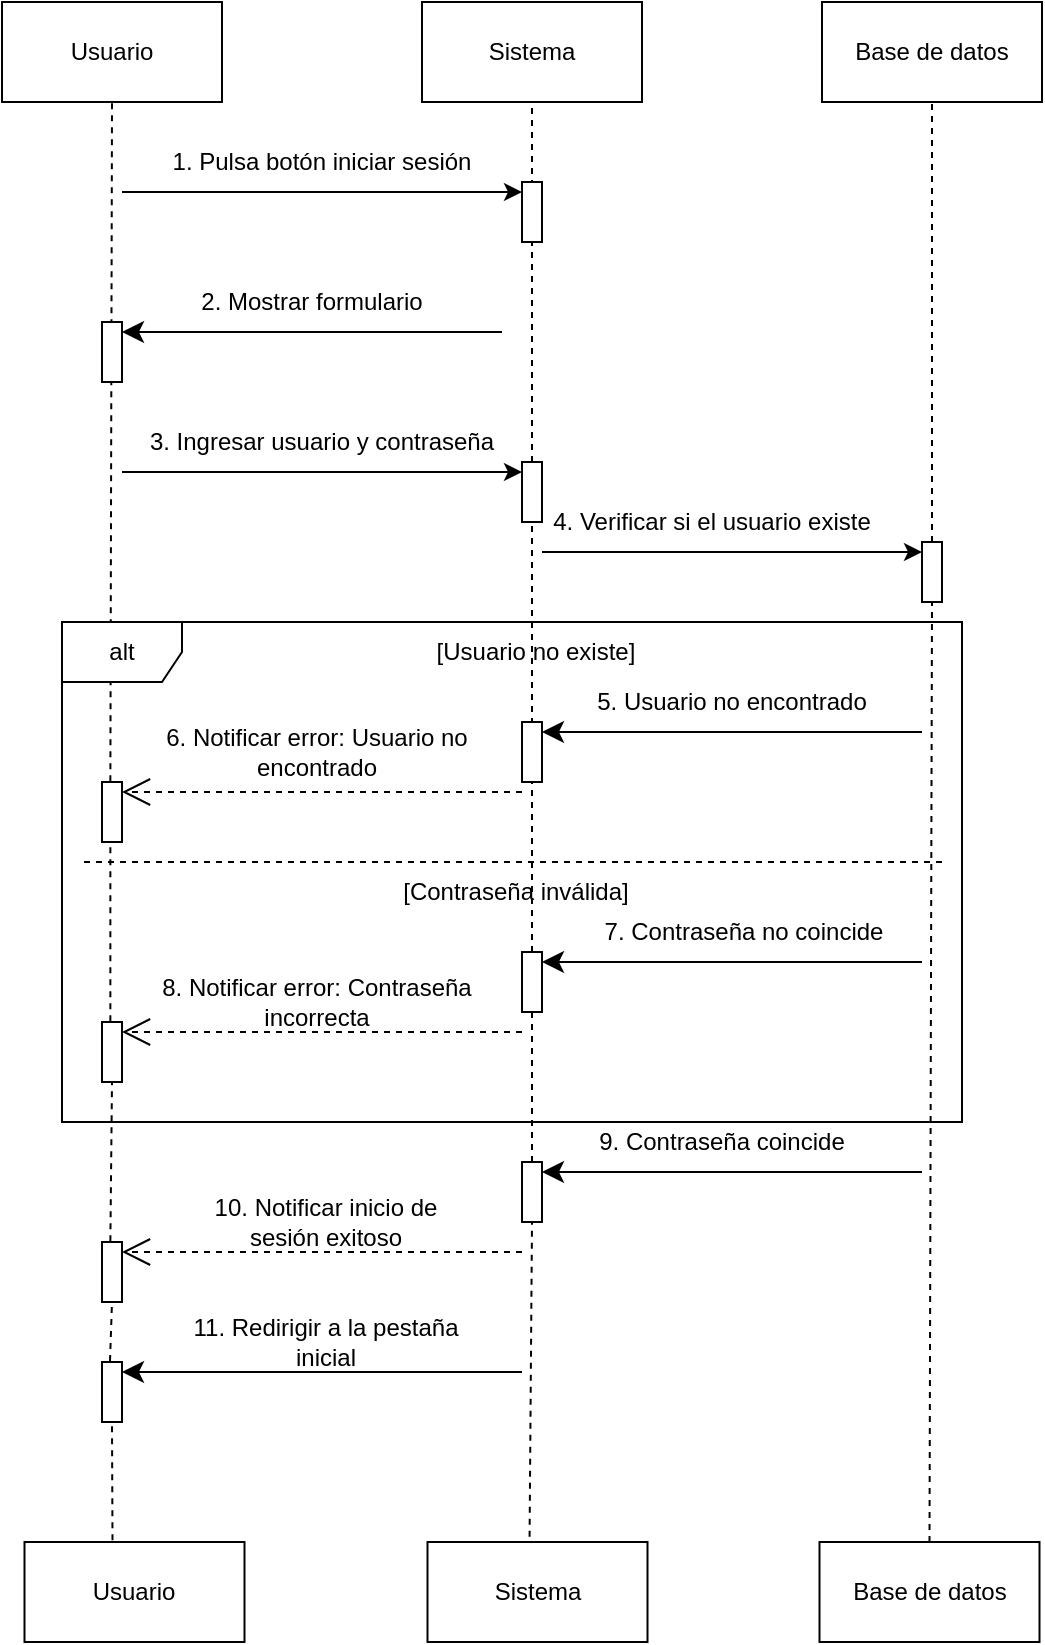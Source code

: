<mxfile version="27.1.6">
  <diagram name="Página-1" id="oW4ajjn4QuNC79jQKBPe">
    <mxGraphModel grid="1" page="1" gridSize="10" guides="1" tooltips="1" connect="1" arrows="1" fold="1" pageScale="1" pageWidth="827" pageHeight="1169" math="0" shadow="0">
      <root>
        <mxCell id="0" />
        <mxCell id="1" parent="0" />
        <mxCell id="goXPzvD7-FIkdGQye1Sf-1" value="Usuario" style="html=1;whiteSpace=wrap;" vertex="1" parent="1">
          <mxGeometry x="200" y="150" width="110" height="50" as="geometry" />
        </mxCell>
        <mxCell id="goXPzvD7-FIkdGQye1Sf-2" value="Sistema&lt;span style=&quot;color: rgba(0, 0, 0, 0); font-family: monospace; font-size: 0px; text-align: start; text-wrap-mode: nowrap;&quot;&gt;%3CmxGraphModel%3E%3Croot%3E%3CmxCell%20id%3D%220%22%2F%3E%3CmxCell%20id%3D%221%22%20parent%3D%220%22%2F%3E%3CmxCell%20id%3D%222%22%20value%3D%22Usuario%22%20style%3D%22html%3D1%3BwhiteSpace%3Dwrap%3B%22%20vertex%3D%221%22%20parent%3D%221%22%3E%3CmxGeometry%20x%3D%2270%22%20y%3D%2240%22%20width%3D%22110%22%20height%3D%2250%22%20as%3D%22geometry%22%2F%3E%3C%2FmxCell%3E%3C%2Froot%3E%3C%2FmxGraphModel%3E&lt;/span&gt;" style="html=1;whiteSpace=wrap;" vertex="1" parent="1">
          <mxGeometry x="410" y="150" width="110" height="50" as="geometry" />
        </mxCell>
        <mxCell id="goXPzvD7-FIkdGQye1Sf-3" value="Base de datos" style="html=1;whiteSpace=wrap;" vertex="1" parent="1">
          <mxGeometry x="610" y="150" width="110" height="50" as="geometry" />
        </mxCell>
        <mxCell id="goXPzvD7-FIkdGQye1Sf-4" value="Usuario" style="html=1;whiteSpace=wrap;" vertex="1" parent="1">
          <mxGeometry x="211.25" y="920" width="110" height="50" as="geometry" />
        </mxCell>
        <mxCell id="goXPzvD7-FIkdGQye1Sf-5" value="Sistema&lt;span style=&quot;color: rgba(0, 0, 0, 0); font-family: monospace; font-size: 0px; text-align: start; text-wrap-mode: nowrap;&quot;&gt;%3CmxGraphModel%3E%3Croot%3E%3CmxCell%20id%3D%220%22%2F%3E%3CmxCell%20id%3D%221%22%20parent%3D%220%22%2F%3E%3CmxCell%20id%3D%222%22%20value%3D%22Usuario%22%20style%3D%22html%3D1%3BwhiteSpace%3Dwrap%3B%22%20vertex%3D%221%22%20parent%3D%221%22%3E%3CmxGeometry%20x%3D%2270%22%20y%3D%2240%22%20width%3D%22110%22%20height%3D%2250%22%20as%3D%22geometry%22%2F%3E%3C%2FmxCell%3E%3C%2Froot%3E%3C%2FmxGraphModel%3E&lt;/span&gt;" style="html=1;whiteSpace=wrap;" vertex="1" parent="1">
          <mxGeometry x="412.75" y="920" width="110" height="50" as="geometry" />
        </mxCell>
        <mxCell id="goXPzvD7-FIkdGQye1Sf-6" value="Base de datos" style="html=1;whiteSpace=wrap;" vertex="1" parent="1">
          <mxGeometry x="608.75" y="920" width="110" height="50" as="geometry" />
        </mxCell>
        <mxCell id="goXPzvD7-FIkdGQye1Sf-7" value="" style="endArrow=none;dashed=1;html=1;rounded=0;entryX=0.5;entryY=1;entryDx=0;entryDy=0;exitX=0.418;exitY=-0.012;exitDx=0;exitDy=0;exitPerimeter=0;" edge="1" parent="1" source="goXPzvD7-FIkdGQye1Sf-26" target="goXPzvD7-FIkdGQye1Sf-1">
          <mxGeometry width="50" height="50" relative="1" as="geometry">
            <mxPoint x="264.53" y="409.97" as="sourcePoint" />
            <mxPoint x="260" y="200" as="targetPoint" />
          </mxGeometry>
        </mxCell>
        <mxCell id="goXPzvD7-FIkdGQye1Sf-8" value="" style="endArrow=none;dashed=1;html=1;rounded=0;entryX=0.5;entryY=1;entryDx=0;entryDy=0;exitX=0.5;exitY=0;exitDx=0;exitDy=0;" edge="1" parent="1" source="goXPzvD7-FIkdGQye1Sf-15" target="goXPzvD7-FIkdGQye1Sf-3">
          <mxGeometry width="50" height="50" relative="1" as="geometry">
            <mxPoint x="480" y="560" as="sourcePoint" />
            <mxPoint x="480" y="220" as="targetPoint" />
          </mxGeometry>
        </mxCell>
        <mxCell id="goXPzvD7-FIkdGQye1Sf-9" value="" style="endArrow=none;dashed=1;html=1;rounded=0;entryX=0.5;entryY=1;entryDx=0;entryDy=0;exitX=0.5;exitY=0;exitDx=0;exitDy=0;" edge="1" parent="1" source="goXPzvD7-FIkdGQye1Sf-11" target="goXPzvD7-FIkdGQye1Sf-2">
          <mxGeometry width="50" height="50" relative="1" as="geometry">
            <mxPoint x="440" y="430" as="sourcePoint" />
            <mxPoint x="490" y="380" as="targetPoint" />
          </mxGeometry>
        </mxCell>
        <mxCell id="goXPzvD7-FIkdGQye1Sf-10" value="" style="endArrow=none;dashed=1;html=1;rounded=0;entryX=0.5;entryY=1;entryDx=0;entryDy=0;exitX=0.5;exitY=0;exitDx=0;exitDy=0;" edge="1" parent="1" source="goXPzvD7-FIkdGQye1Sf-36" target="goXPzvD7-FIkdGQye1Sf-11">
          <mxGeometry width="50" height="50" relative="1" as="geometry">
            <mxPoint x="465.0" y="610" as="sourcePoint" />
            <mxPoint x="465" y="340" as="targetPoint" />
          </mxGeometry>
        </mxCell>
        <mxCell id="goXPzvD7-FIkdGQye1Sf-11" value="" style="html=1;points=[[0,0,0,0,5],[0,1,0,0,-5],[1,0,0,0,5],[1,1,0,0,-5]];perimeter=orthogonalPerimeter;outlineConnect=0;targetShapes=umlLifeline;portConstraint=eastwest;newEdgeStyle={&quot;curved&quot;:0,&quot;rounded&quot;:0};" vertex="1" parent="1">
          <mxGeometry x="460" y="380" width="10" height="30" as="geometry" />
        </mxCell>
        <mxCell id="goXPzvD7-FIkdGQye1Sf-12" value="" style="endArrow=classic;html=1;rounded=0;entryX=0;entryY=0;entryDx=0;entryDy=5;entryPerimeter=0;" edge="1" parent="1" target="goXPzvD7-FIkdGQye1Sf-11">
          <mxGeometry width="50" height="50" relative="1" as="geometry">
            <mxPoint x="260" y="385" as="sourcePoint" />
            <mxPoint x="370" y="360" as="targetPoint" />
          </mxGeometry>
        </mxCell>
        <mxCell id="goXPzvD7-FIkdGQye1Sf-13" value="3. Ingresar usuario y contraseña" style="text;html=1;align=center;verticalAlign=middle;whiteSpace=wrap;rounded=0;" vertex="1" parent="1">
          <mxGeometry x="260" y="360" width="200" height="20" as="geometry" />
        </mxCell>
        <mxCell id="goXPzvD7-FIkdGQye1Sf-14" value="" style="endArrow=none;dashed=1;html=1;rounded=0;entryX=0.5;entryY=1;entryDx=0;entryDy=0;exitX=0.5;exitY=0;exitDx=0;exitDy=0;" edge="1" parent="1" source="goXPzvD7-FIkdGQye1Sf-6" target="goXPzvD7-FIkdGQye1Sf-15">
          <mxGeometry width="50" height="50" relative="1" as="geometry">
            <mxPoint x="665" y="540" as="sourcePoint" />
            <mxPoint x="665" y="200" as="targetPoint" />
          </mxGeometry>
        </mxCell>
        <mxCell id="goXPzvD7-FIkdGQye1Sf-15" value="" style="html=1;points=[[0,0,0,0,5],[0,1,0,0,-5],[1,0,0,0,5],[1,1,0,0,-5]];perimeter=orthogonalPerimeter;outlineConnect=0;targetShapes=umlLifeline;portConstraint=eastwest;newEdgeStyle={&quot;curved&quot;:0,&quot;rounded&quot;:0};" vertex="1" parent="1">
          <mxGeometry x="660" y="420" width="10" height="30" as="geometry" />
        </mxCell>
        <mxCell id="goXPzvD7-FIkdGQye1Sf-16" value="" style="endArrow=classic;html=1;rounded=0;entryX=0;entryY=0;entryDx=0;entryDy=5;entryPerimeter=0;" edge="1" parent="1" target="goXPzvD7-FIkdGQye1Sf-15">
          <mxGeometry width="50" height="50" relative="1" as="geometry">
            <mxPoint x="470" y="425" as="sourcePoint" />
            <mxPoint x="610" y="380" as="targetPoint" />
          </mxGeometry>
        </mxCell>
        <mxCell id="goXPzvD7-FIkdGQye1Sf-17" value="4. Verificar si el usuario existe" style="text;html=1;align=center;verticalAlign=middle;whiteSpace=wrap;rounded=0;" vertex="1" parent="1">
          <mxGeometry x="470" y="400" width="170" height="20" as="geometry" />
        </mxCell>
        <mxCell id="goXPzvD7-FIkdGQye1Sf-18" value="alt" style="shape=umlFrame;whiteSpace=wrap;html=1;pointerEvents=0;" vertex="1" parent="1">
          <mxGeometry x="230" y="460" width="450" height="250" as="geometry" />
        </mxCell>
        <mxCell id="goXPzvD7-FIkdGQye1Sf-19" value="[Usuario no existe]" style="text;html=1;align=center;verticalAlign=middle;whiteSpace=wrap;rounded=0;" vertex="1" parent="1">
          <mxGeometry x="412.5" y="460" width="107.5" height="30" as="geometry" />
        </mxCell>
        <mxCell id="goXPzvD7-FIkdGQye1Sf-20" value="" style="endArrow=classic;html=1;rounded=0;fontSize=12;startSize=8;endSize=8;curved=1;entryX=1;entryY=0;entryDx=0;entryDy=5;entryPerimeter=0;" edge="1" parent="1" target="goXPzvD7-FIkdGQye1Sf-21">
          <mxGeometry width="50" height="50" relative="1" as="geometry">
            <mxPoint x="660" y="515" as="sourcePoint" />
            <mxPoint x="640" y="500" as="targetPoint" />
          </mxGeometry>
        </mxCell>
        <mxCell id="goXPzvD7-FIkdGQye1Sf-21" value="" style="html=1;points=[[0,0,0,0,5],[0,1,0,0,-5],[1,0,0,0,5],[1,1,0,0,-5]];perimeter=orthogonalPerimeter;outlineConnect=0;targetShapes=umlLifeline;portConstraint=eastwest;newEdgeStyle={&quot;curved&quot;:0,&quot;rounded&quot;:0};" vertex="1" parent="1">
          <mxGeometry x="460" y="510" width="10" height="30" as="geometry" />
        </mxCell>
        <mxCell id="goXPzvD7-FIkdGQye1Sf-22" value="5. Usuario no encontrado" style="text;html=1;align=center;verticalAlign=middle;whiteSpace=wrap;rounded=0;" vertex="1" parent="1">
          <mxGeometry x="480" y="490" width="170" height="20" as="geometry" />
        </mxCell>
        <mxCell id="goXPzvD7-FIkdGQye1Sf-24" value="6. Notificar error: Usuario no encontrado" style="text;html=1;align=center;verticalAlign=middle;whiteSpace=wrap;rounded=0;" vertex="1" parent="1">
          <mxGeometry x="260" y="515" width="195" height="20" as="geometry" />
        </mxCell>
        <mxCell id="goXPzvD7-FIkdGQye1Sf-25" value="" style="endArrow=none;dashed=1;html=1;rounded=0;exitX=0.418;exitY=-0.012;exitDx=0;exitDy=0;exitPerimeter=0;" edge="1" parent="1" source="goXPzvD7-FIkdGQye1Sf-39" target="goXPzvD7-FIkdGQye1Sf-26">
          <mxGeometry width="50" height="50" relative="1" as="geometry">
            <mxPoint x="256" y="819" as="sourcePoint" />
            <mxPoint x="255" y="600" as="targetPoint" />
          </mxGeometry>
        </mxCell>
        <mxCell id="goXPzvD7-FIkdGQye1Sf-26" value="" style="html=1;points=[[0,0,0,0,5],[0,1,0,0,-5],[1,0,0,0,5],[1,1,0,0,-5]];perimeter=orthogonalPerimeter;outlineConnect=0;targetShapes=umlLifeline;portConstraint=eastwest;newEdgeStyle={&quot;curved&quot;:0,&quot;rounded&quot;:0};" vertex="1" parent="1">
          <mxGeometry x="250" y="540" width="10" height="30" as="geometry" />
        </mxCell>
        <mxCell id="goXPzvD7-FIkdGQye1Sf-27" value="[Contraseña inválida]" style="text;html=1;align=center;verticalAlign=middle;whiteSpace=wrap;rounded=0;" vertex="1" parent="1">
          <mxGeometry x="392.5" y="580" width="127.5" height="30" as="geometry" />
        </mxCell>
        <mxCell id="goXPzvD7-FIkdGQye1Sf-28" value="" style="endArrow=classic;html=1;rounded=0;fontSize=12;startSize=8;endSize=8;curved=1;entryX=1;entryY=0;entryDx=0;entryDy=5;entryPerimeter=0;" edge="1" parent="1" target="goXPzvD7-FIkdGQye1Sf-43">
          <mxGeometry width="50" height="50" relative="1" as="geometry">
            <mxPoint x="660" y="735" as="sourcePoint" />
            <mxPoint x="465" y="730" as="targetPoint" />
          </mxGeometry>
        </mxCell>
        <mxCell id="goXPzvD7-FIkdGQye1Sf-29" value="9. Contraseña coincide" style="text;html=1;align=center;verticalAlign=middle;whiteSpace=wrap;rounded=0;" vertex="1" parent="1">
          <mxGeometry x="485" y="710" width="150" height="20" as="geometry" />
        </mxCell>
        <mxCell id="goXPzvD7-FIkdGQye1Sf-31" value="10. Notificar inicio de sesión exitoso" style="text;html=1;align=center;verticalAlign=middle;whiteSpace=wrap;rounded=0;" vertex="1" parent="1">
          <mxGeometry x="286.5" y="750" width="150" height="20" as="geometry" />
        </mxCell>
        <mxCell id="goXPzvD7-FIkdGQye1Sf-32" value="" style="endArrow=none;dashed=1;html=1;rounded=0;entryX=0.5;entryY=1;entryDx=0;entryDy=0;exitX=0.4;exitY=-0.017;exitDx=0;exitDy=0;exitPerimeter=0;" edge="1" parent="1" source="EvQMTlOFLEdZ3jrVpS9J-2" target="goXPzvD7-FIkdGQye1Sf-33">
          <mxGeometry width="50" height="50" relative="1" as="geometry">
            <mxPoint x="252.25" y="965.54" as="sourcePoint" />
            <mxPoint x="251.25" y="746.54" as="targetPoint" />
          </mxGeometry>
        </mxCell>
        <mxCell id="goXPzvD7-FIkdGQye1Sf-33" value="" style="html=1;points=[[0,0,0,0,5],[0,1,0,0,-5],[1,0,0,0,5],[1,1,0,0,-5]];perimeter=orthogonalPerimeter;outlineConnect=0;targetShapes=umlLifeline;portConstraint=eastwest;newEdgeStyle={&quot;curved&quot;:0,&quot;rounded&quot;:0};" vertex="1" parent="1">
          <mxGeometry x="250" y="770" width="10" height="30" as="geometry" />
        </mxCell>
        <mxCell id="goXPzvD7-FIkdGQye1Sf-34" value="" style="endArrow=classic;html=1;rounded=0;fontSize=12;startSize=8;endSize=8;curved=1;entryX=1;entryY=0;entryDx=0;entryDy=5;entryPerimeter=0;" edge="1" parent="1" target="goXPzvD7-FIkdGQye1Sf-36">
          <mxGeometry width="50" height="50" relative="1" as="geometry">
            <mxPoint x="660" y="630" as="sourcePoint" />
            <mxPoint x="470" y="610" as="targetPoint" />
          </mxGeometry>
        </mxCell>
        <mxCell id="goXPzvD7-FIkdGQye1Sf-35" value="" style="endArrow=none;dashed=1;html=1;rounded=0;entryX=0.5;entryY=1;entryDx=0;entryDy=0;exitX=0.5;exitY=0;exitDx=0;exitDy=0;" edge="1" parent="1" source="goXPzvD7-FIkdGQye1Sf-43" target="goXPzvD7-FIkdGQye1Sf-36">
          <mxGeometry width="50" height="50" relative="1" as="geometry">
            <mxPoint x="460" y="807" as="sourcePoint" />
            <mxPoint x="465" y="410" as="targetPoint" />
          </mxGeometry>
        </mxCell>
        <mxCell id="goXPzvD7-FIkdGQye1Sf-36" value="" style="html=1;points=[[0,0,0,0,5],[0,1,0,0,-5],[1,0,0,0,5],[1,1,0,0,-5]];perimeter=orthogonalPerimeter;outlineConnect=0;targetShapes=umlLifeline;portConstraint=eastwest;newEdgeStyle={&quot;curved&quot;:0,&quot;rounded&quot;:0};" vertex="1" parent="1">
          <mxGeometry x="460" y="625" width="10" height="30" as="geometry" />
        </mxCell>
        <mxCell id="goXPzvD7-FIkdGQye1Sf-37" value="7. Contraseña no coincide" style="text;html=1;align=center;verticalAlign=middle;whiteSpace=wrap;rounded=0;" vertex="1" parent="1">
          <mxGeometry x="486.25" y="605" width="170" height="20" as="geometry" />
        </mxCell>
        <mxCell id="goXPzvD7-FIkdGQye1Sf-38" value="" style="endArrow=none;dashed=1;html=1;rounded=0;entryX=0.5;entryY=1;entryDx=0;entryDy=0;exitX=0.418;exitY=-0.012;exitDx=0;exitDy=0;exitPerimeter=0;" edge="1" parent="1" source="goXPzvD7-FIkdGQye1Sf-33" target="goXPzvD7-FIkdGQye1Sf-39">
          <mxGeometry width="50" height="50" relative="1" as="geometry">
            <mxPoint x="254" y="820" as="sourcePoint" />
            <mxPoint x="255" y="570" as="targetPoint" />
          </mxGeometry>
        </mxCell>
        <mxCell id="goXPzvD7-FIkdGQye1Sf-39" value="" style="html=1;points=[[0,0,0,0,5],[0,1,0,0,-5],[1,0,0,0,5],[1,1,0,0,-5]];perimeter=orthogonalPerimeter;outlineConnect=0;targetShapes=umlLifeline;portConstraint=eastwest;newEdgeStyle={&quot;curved&quot;:0,&quot;rounded&quot;:0};" vertex="1" parent="1">
          <mxGeometry x="250" y="660" width="10" height="30" as="geometry" />
        </mxCell>
        <mxCell id="goXPzvD7-FIkdGQye1Sf-41" value="8. Notificar error: Contraseña incorrecta" style="text;html=1;align=center;verticalAlign=middle;whiteSpace=wrap;rounded=0;" vertex="1" parent="1">
          <mxGeometry x="260" y="640" width="195" height="20" as="geometry" />
        </mxCell>
        <mxCell id="goXPzvD7-FIkdGQye1Sf-42" value="" style="endArrow=none;dashed=1;html=1;rounded=0;entryX=0.5;entryY=1;entryDx=0;entryDy=0;exitX=0.464;exitY=-0.052;exitDx=0;exitDy=0;exitPerimeter=0;" edge="1" parent="1" source="goXPzvD7-FIkdGQye1Sf-5" target="goXPzvD7-FIkdGQye1Sf-43">
          <mxGeometry width="50" height="50" relative="1" as="geometry">
            <mxPoint x="466.25" y="827" as="sourcePoint" />
            <mxPoint x="466.25" y="560" as="targetPoint" />
          </mxGeometry>
        </mxCell>
        <mxCell id="goXPzvD7-FIkdGQye1Sf-43" value="" style="html=1;points=[[0,0,0,0,5],[0,1,0,0,-5],[1,0,0,0,5],[1,1,0,0,-5]];perimeter=orthogonalPerimeter;outlineConnect=0;targetShapes=umlLifeline;portConstraint=eastwest;newEdgeStyle={&quot;curved&quot;:0,&quot;rounded&quot;:0};" vertex="1" parent="1">
          <mxGeometry x="460" y="730" width="10" height="30" as="geometry" />
        </mxCell>
        <mxCell id="EvQMTlOFLEdZ3jrVpS9J-3" value="" style="endArrow=none;dashed=1;html=1;rounded=0;entryX=0.5;entryY=1;entryDx=0;entryDy=0;exitX=0.4;exitY=-0.017;exitDx=0;exitDy=0;exitPerimeter=0;" edge="1" parent="1" source="goXPzvD7-FIkdGQye1Sf-4" target="EvQMTlOFLEdZ3jrVpS9J-2">
          <mxGeometry width="50" height="50" relative="1" as="geometry">
            <mxPoint x="257" y="809" as="sourcePoint" />
            <mxPoint x="255" y="660" as="targetPoint" />
          </mxGeometry>
        </mxCell>
        <mxCell id="EvQMTlOFLEdZ3jrVpS9J-2" value="" style="html=1;points=[[0,0,0,0,5],[0,1,0,0,-5],[1,0,0,0,5],[1,1,0,0,-5]];perimeter=orthogonalPerimeter;outlineConnect=0;targetShapes=umlLifeline;portConstraint=eastwest;newEdgeStyle={&quot;curved&quot;:0,&quot;rounded&quot;:0};" vertex="1" parent="1">
          <mxGeometry x="250" y="830" width="10" height="30" as="geometry" />
        </mxCell>
        <mxCell id="EvQMTlOFLEdZ3jrVpS9J-4" value="" style="endArrow=classic;html=1;rounded=0;fontSize=12;startSize=8;endSize=8;curved=1;entryX=1;entryY=0;entryDx=0;entryDy=5;entryPerimeter=0;" edge="1" parent="1" target="EvQMTlOFLEdZ3jrVpS9J-2">
          <mxGeometry width="50" height="50" relative="1" as="geometry">
            <mxPoint x="460" y="835" as="sourcePoint" />
            <mxPoint x="262.75" y="840" as="targetPoint" />
          </mxGeometry>
        </mxCell>
        <mxCell id="EvQMTlOFLEdZ3jrVpS9J-5" value="11. Redirigir a la pestaña inicial" style="text;html=1;align=center;verticalAlign=middle;whiteSpace=wrap;rounded=0;" vertex="1" parent="1">
          <mxGeometry x="286.5" y="810" width="150" height="20" as="geometry" />
        </mxCell>
        <mxCell id="EvQMTlOFLEdZ3jrVpS9J-6" value="" style="endArrow=open;endSize=12;dashed=1;html=1;rounded=0;entryX=1;entryY=0;entryDx=0;entryDy=5;entryPerimeter=0;" edge="1" parent="1" target="goXPzvD7-FIkdGQye1Sf-26">
          <mxGeometry width="160" relative="1" as="geometry">
            <mxPoint x="460" y="545" as="sourcePoint" />
            <mxPoint x="510" y="560" as="targetPoint" />
          </mxGeometry>
        </mxCell>
        <mxCell id="EvQMTlOFLEdZ3jrVpS9J-7" value="" style="endArrow=open;endSize=12;dashed=1;html=1;rounded=0;entryX=1;entryY=0;entryDx=0;entryDy=5;entryPerimeter=0;" edge="1" parent="1" target="goXPzvD7-FIkdGQye1Sf-39">
          <mxGeometry width="160" relative="1" as="geometry">
            <mxPoint x="460" y="665" as="sourcePoint" />
            <mxPoint x="270" y="690" as="targetPoint" />
          </mxGeometry>
        </mxCell>
        <mxCell id="EvQMTlOFLEdZ3jrVpS9J-8" value="" style="endArrow=open;endSize=12;dashed=1;html=1;rounded=0;entryX=1;entryY=0;entryDx=0;entryDy=5;entryPerimeter=0;" edge="1" parent="1" target="goXPzvD7-FIkdGQye1Sf-33">
          <mxGeometry width="160" relative="1" as="geometry">
            <mxPoint x="460" y="775" as="sourcePoint" />
            <mxPoint x="261.5" y="780" as="targetPoint" />
          </mxGeometry>
        </mxCell>
        <mxCell id="w9vb6j5--pWNJBuhLWEO-2" value="" style="html=1;points=[[0,0,0,0,5],[0,1,0,0,-5],[1,0,0,0,5],[1,1,0,0,-5]];perimeter=orthogonalPerimeter;outlineConnect=0;targetShapes=umlLifeline;portConstraint=eastwest;newEdgeStyle={&quot;curved&quot;:0,&quot;rounded&quot;:0};" vertex="1" parent="1">
          <mxGeometry x="460" y="240" width="10" height="30" as="geometry" />
        </mxCell>
        <mxCell id="w9vb6j5--pWNJBuhLWEO-3" value="" style="endArrow=classic;html=1;rounded=0;entryX=0;entryY=0;entryDx=0;entryDy=5;entryPerimeter=0;" edge="1" parent="1" target="w9vb6j5--pWNJBuhLWEO-2">
          <mxGeometry width="50" height="50" relative="1" as="geometry">
            <mxPoint x="260" y="245" as="sourcePoint" />
            <mxPoint x="370" y="220" as="targetPoint" />
          </mxGeometry>
        </mxCell>
        <mxCell id="w9vb6j5--pWNJBuhLWEO-4" value="1. Pulsa botón iniciar sesión" style="text;html=1;align=center;verticalAlign=middle;whiteSpace=wrap;rounded=0;" vertex="1" parent="1">
          <mxGeometry x="260" y="220" width="200" height="20" as="geometry" />
        </mxCell>
        <mxCell id="w9vb6j5--pWNJBuhLWEO-5" value="" style="endArrow=classic;html=1;rounded=0;fontSize=12;startSize=8;endSize=8;curved=1;entryX=1;entryY=0;entryDx=0;entryDy=5;entryPerimeter=0;" edge="1" parent="1" target="w9vb6j5--pWNJBuhLWEO-6">
          <mxGeometry width="50" height="50" relative="1" as="geometry">
            <mxPoint x="450" y="315" as="sourcePoint" />
            <mxPoint x="430" y="300" as="targetPoint" />
          </mxGeometry>
        </mxCell>
        <mxCell id="w9vb6j5--pWNJBuhLWEO-6" value="" style="html=1;points=[[0,0,0,0,5],[0,1,0,0,-5],[1,0,0,0,5],[1,1,0,0,-5]];perimeter=orthogonalPerimeter;outlineConnect=0;targetShapes=umlLifeline;portConstraint=eastwest;newEdgeStyle={&quot;curved&quot;:0,&quot;rounded&quot;:0};" vertex="1" parent="1">
          <mxGeometry x="250" y="310" width="10" height="30" as="geometry" />
        </mxCell>
        <mxCell id="w9vb6j5--pWNJBuhLWEO-7" value="2. Mostrar formulario" style="text;html=1;align=center;verticalAlign=middle;whiteSpace=wrap;rounded=0;" vertex="1" parent="1">
          <mxGeometry x="270" y="290" width="170" height="20" as="geometry" />
        </mxCell>
        <mxCell id="w9vb6j5--pWNJBuhLWEO-8" value="" style="endArrow=none;dashed=1;html=1;rounded=0;" edge="1" parent="1">
          <mxGeometry width="50" height="50" relative="1" as="geometry">
            <mxPoint x="670" y="580" as="sourcePoint" />
            <mxPoint x="240" y="580" as="targetPoint" />
          </mxGeometry>
        </mxCell>
      </root>
    </mxGraphModel>
  </diagram>
</mxfile>
